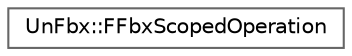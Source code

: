 digraph "Graphical Class Hierarchy"
{
 // INTERACTIVE_SVG=YES
 // LATEX_PDF_SIZE
  bgcolor="transparent";
  edge [fontname=Helvetica,fontsize=10,labelfontname=Helvetica,labelfontsize=10];
  node [fontname=Helvetica,fontsize=10,shape=box,height=0.2,width=0.4];
  rankdir="LR";
  Node0 [id="Node000000",label="UnFbx::FFbxScopedOperation",height=0.2,width=0.4,color="grey40", fillcolor="white", style="filled",URL="$dc/d4b/structUnFbx_1_1FFbxScopedOperation.html",tooltip=" "];
}
